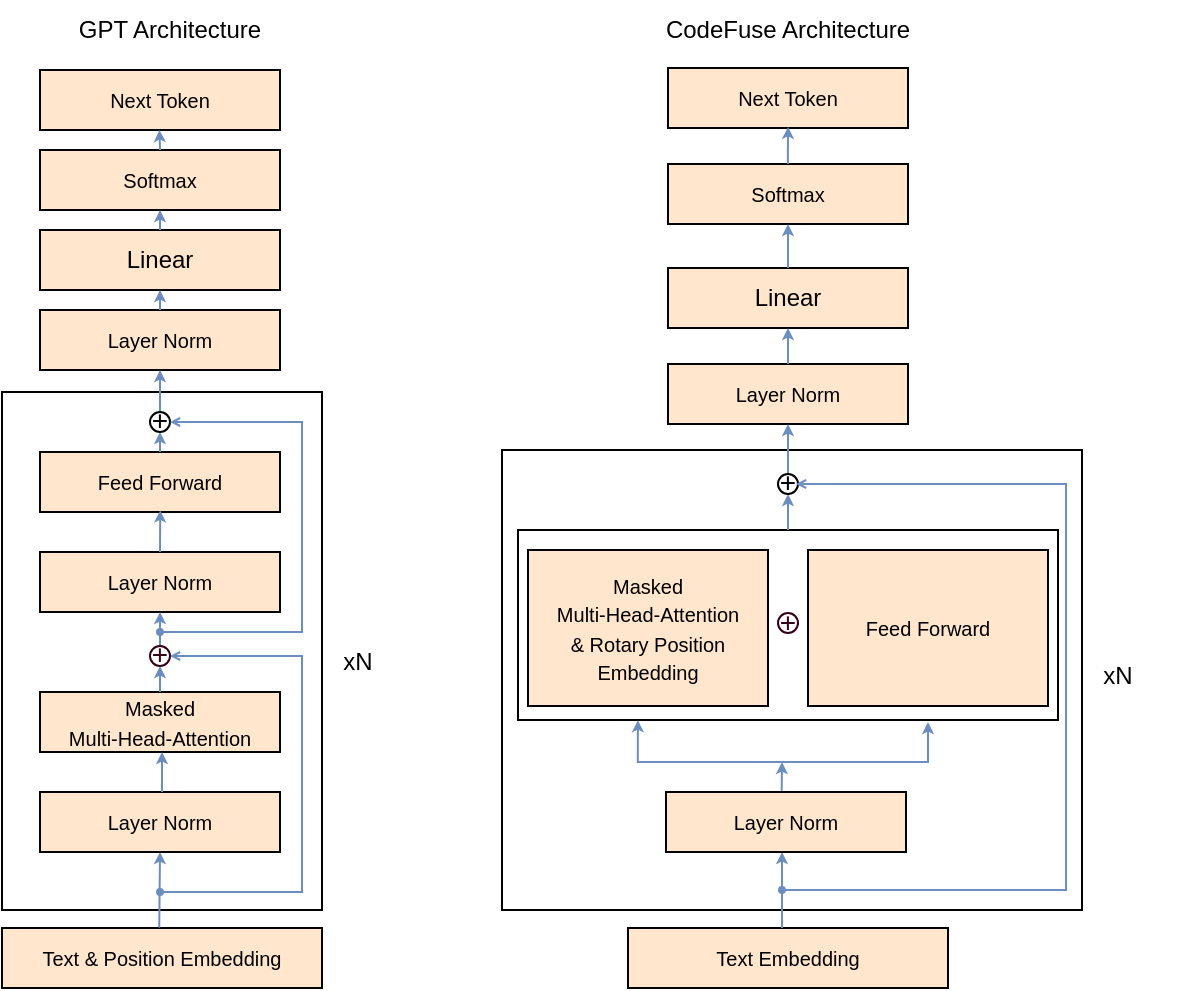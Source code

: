 <mxfile version="22.0.0" type="github">
  <diagram name="第 1 页" id="Tiiec9Cx-mdd2GHOtb4F">
    <mxGraphModel dx="954" dy="616" grid="1" gridSize="10" guides="1" tooltips="1" connect="1" arrows="1" fold="1" page="1" pageScale="1" pageWidth="827" pageHeight="1169" math="0" shadow="0">
      <root>
        <mxCell id="0" />
        <mxCell id="1" parent="0" />
        <mxCell id="jCzD_8xTruMLZSJ5UP8o-84" value="" style="rounded=0;whiteSpace=wrap;html=1;" parent="1" vertex="1">
          <mxGeometry x="280" y="370" width="290" height="230" as="geometry" />
        </mxCell>
        <mxCell id="jCzD_8xTruMLZSJ5UP8o-81" value="" style="rounded=0;whiteSpace=wrap;html=1;" parent="1" vertex="1">
          <mxGeometry x="288" y="410" width="270" height="95" as="geometry" />
        </mxCell>
        <mxCell id="jCzD_8xTruMLZSJ5UP8o-11" value="" style="rounded=0;whiteSpace=wrap;html=1;" parent="1" vertex="1">
          <mxGeometry x="30" y="341" width="160" height="259" as="geometry" />
        </mxCell>
        <mxCell id="jCzD_8xTruMLZSJ5UP8o-2" value="&lt;font style=&quot;font-size: 10px;&quot;&gt;Text &amp;amp; Position Embedding&lt;/font&gt;" style="rounded=0;whiteSpace=wrap;html=1;fillColor=#ffe6cc;strokeColor=default;" parent="1" vertex="1">
          <mxGeometry x="30" y="609" width="160" height="30" as="geometry" />
        </mxCell>
        <mxCell id="jCzD_8xTruMLZSJ5UP8o-7" value="" style="endArrow=classic;html=1;rounded=0;entryX=0.5;entryY=1;entryDx=0;entryDy=0;exitX=0.427;exitY=-0.073;exitDx=0;exitDy=0;exitPerimeter=0;endSize=3;fillColor=#dae8fc;strokeColor=#6c8ebf;" parent="1" target="jCzD_8xTruMLZSJ5UP8o-14" edge="1">
          <mxGeometry width="50" height="50" relative="1" as="geometry">
            <mxPoint x="108.62" y="608.81" as="sourcePoint" />
            <mxPoint x="219" y="516" as="targetPoint" />
          </mxGeometry>
        </mxCell>
        <mxCell id="jCzD_8xTruMLZSJ5UP8o-14" value="&lt;span style=&quot;font-size: 10px;&quot;&gt;Layer Norm&lt;/span&gt;" style="rounded=0;whiteSpace=wrap;html=1;fillColor=#ffe6cc;strokeColor=default;" parent="1" vertex="1">
          <mxGeometry x="49" y="541" width="120" height="30" as="geometry" />
        </mxCell>
        <mxCell id="jCzD_8xTruMLZSJ5UP8o-15" value="&lt;span style=&quot;font-size: 10px;&quot;&gt;Masked &lt;br&gt;Multi-Head-Attention&lt;/span&gt;" style="rounded=0;whiteSpace=wrap;html=1;fillColor=#ffe6cc;strokeColor=default;" parent="1" vertex="1">
          <mxGeometry x="49" y="491" width="120" height="30" as="geometry" />
        </mxCell>
        <mxCell id="jCzD_8xTruMLZSJ5UP8o-16" value="&lt;span style=&quot;font-size: 10px;&quot;&gt;Layer Norm&lt;/span&gt;" style="rounded=0;whiteSpace=wrap;html=1;fillColor=#ffe6cc;strokeColor=default;" parent="1" vertex="1">
          <mxGeometry x="49" y="421" width="120" height="30" as="geometry" />
        </mxCell>
        <mxCell id="jCzD_8xTruMLZSJ5UP8o-17" value="&lt;span style=&quot;font-size: 10px;&quot;&gt;Feed Forward&lt;br&gt;&lt;/span&gt;" style="rounded=0;whiteSpace=wrap;html=1;fillColor=#ffe6cc;strokeColor=default;" parent="1" vertex="1">
          <mxGeometry x="49" y="371" width="120" height="30" as="geometry" />
        </mxCell>
        <mxCell id="jCzD_8xTruMLZSJ5UP8o-18" value="&lt;span style=&quot;font-size: 10px;&quot;&gt;Layer Norm&lt;br&gt;&lt;/span&gt;" style="rounded=0;whiteSpace=wrap;html=1;fillColor=#ffe6cc;strokeColor=default;" parent="1" vertex="1">
          <mxGeometry x="49" y="300" width="120" height="30" as="geometry" />
        </mxCell>
        <mxCell id="jCzD_8xTruMLZSJ5UP8o-19" value="Linear&lt;span style=&quot;color: rgba(0, 0, 0, 0); font-family: monospace; font-size: 0px; text-align: start;&quot;&gt;%3CmxGraphModel%3E%3Croot%3E%3CmxCell%20id%3D%220%22%2F%3E%3CmxCell%20id%3D%221%22%20parent%3D%220%22%2F%3E%3CmxCell%20id%3D%222%22%20value%3D%22%26lt%3Bspan%20style%3D%26quot%3Bfont-size%3A%2010px%3B%26quot%3B%26gt%3BMasked%20%26lt%3Bbr%26gt%3BMulti-Head-Attention%26lt%3B%2Fspan%26gt%3B%22%20style%3D%22rounded%3D0%3BwhiteSpace%3Dwrap%3Bhtml%3D1%3BfillColor%3D%23ffe6cc%3BstrokeColor%3Dnone%3B%22%20vertex%3D%221%22%20parent%3D%221%22%3E%3CmxGeometry%20x%3D%22279%22%20y%3D%22500%22%20width%3D%22120%22%20height%3D%2230%22%20as%3D%22geometry%22%2F%3E%3C%2FmxCell%3E%3C%2Froot%3E%3C%2FmxGraphModel%3E&lt;/span&gt;&lt;span style=&quot;font-size: 10px;&quot;&gt;&lt;br&gt;&lt;/span&gt;" style="rounded=0;whiteSpace=wrap;html=1;fillColor=#ffe6cc;strokeColor=default;" parent="1" vertex="1">
          <mxGeometry x="49" y="260" width="120" height="30" as="geometry" />
        </mxCell>
        <mxCell id="jCzD_8xTruMLZSJ5UP8o-20" value="&lt;span style=&quot;font-size: 10px;&quot;&gt;Softmax&lt;br&gt;&lt;/span&gt;" style="rounded=0;whiteSpace=wrap;html=1;fillColor=#ffe6cc;strokeColor=default;" parent="1" vertex="1">
          <mxGeometry x="49" y="220" width="120" height="30" as="geometry" />
        </mxCell>
        <mxCell id="jCzD_8xTruMLZSJ5UP8o-21" value="&lt;span style=&quot;font-size: 10px;&quot;&gt;Next Token&lt;br&gt;&lt;/span&gt;" style="rounded=0;whiteSpace=wrap;html=1;fillColor=#ffe6cc;strokeColor=default;" parent="1" vertex="1">
          <mxGeometry x="49" y="180" width="120" height="30" as="geometry" />
        </mxCell>
        <mxCell id="jCzD_8xTruMLZSJ5UP8o-22" value="" style="endArrow=open;startArrow=oval;endFill=0;startFill=1;endSize=3;startSize=3;html=1;rounded=0;edgeStyle=orthogonalEdgeStyle;entryX=1;entryY=0.5;entryDx=0;entryDy=0;fillColor=#dae8fc;strokeColor=#6c8ebf;" parent="1" target="jCzD_8xTruMLZSJ5UP8o-25" edge="1">
          <mxGeometry width="160" relative="1" as="geometry">
            <mxPoint x="109" y="591" as="sourcePoint" />
            <mxPoint x="190" y="471" as="targetPoint" />
            <Array as="points">
              <mxPoint x="180" y="591" />
              <mxPoint x="180" y="473" />
            </Array>
          </mxGeometry>
        </mxCell>
        <mxCell id="jCzD_8xTruMLZSJ5UP8o-23" value="" style="endArrow=classic;html=1;rounded=0;entryX=0.5;entryY=1;entryDx=0;entryDy=0;endSize=3;fillColor=#dae8fc;strokeColor=#6c8ebf;" parent="1" edge="1">
          <mxGeometry width="50" height="50" relative="1" as="geometry">
            <mxPoint x="110" y="541" as="sourcePoint" />
            <mxPoint x="110" y="521" as="targetPoint" />
          </mxGeometry>
        </mxCell>
        <mxCell id="jCzD_8xTruMLZSJ5UP8o-24" value="" style="endArrow=classic;html=1;rounded=0;entryX=0.5;entryY=1;entryDx=0;entryDy=0;exitX=0.5;exitY=0;exitDx=0;exitDy=0;endSize=3;fillColor=#dae8fc;strokeColor=#6c8ebf;" parent="1" source="jCzD_8xTruMLZSJ5UP8o-25" target="jCzD_8xTruMLZSJ5UP8o-16" edge="1">
          <mxGeometry width="50" height="50" relative="1" as="geometry">
            <mxPoint x="110" y="491" as="sourcePoint" />
            <mxPoint x="109.6" y="451" as="targetPoint" />
          </mxGeometry>
        </mxCell>
        <mxCell id="jCzD_8xTruMLZSJ5UP8o-27" value="" style="endArrow=classic;html=1;rounded=0;entryX=0.5;entryY=1;entryDx=0;entryDy=0;exitX=0.5;exitY=0;exitDx=0;exitDy=0;endSize=3;fillColor=#dae8fc;strokeColor=#6c8ebf;" parent="1" source="jCzD_8xTruMLZSJ5UP8o-15" target="jCzD_8xTruMLZSJ5UP8o-25" edge="1">
          <mxGeometry width="50" height="50" relative="1" as="geometry">
            <mxPoint x="109" y="491" as="sourcePoint" />
            <mxPoint x="109" y="451" as="targetPoint" />
          </mxGeometry>
        </mxCell>
        <mxCell id="jCzD_8xTruMLZSJ5UP8o-25" value="&lt;font color=&quot;#33001a&quot; style=&quot;font-size: 14px;&quot; face=&quot;Courier New&quot;&gt;+&lt;/font&gt;" style="ellipse;whiteSpace=wrap;html=1;aspect=fixed;fillColor=none;strokeColor=#33001A;" parent="1" vertex="1">
          <mxGeometry x="104" y="468" width="10" height="10" as="geometry" />
        </mxCell>
        <mxCell id="jCzD_8xTruMLZSJ5UP8o-28" value="" style="endArrow=classic;html=1;rounded=0;entryX=0.501;entryY=0.973;entryDx=0;entryDy=0;entryPerimeter=0;endSize=3;fillColor=#dae8fc;strokeColor=#6c8ebf;" parent="1" edge="1">
          <mxGeometry width="50" height="50" relative="1" as="geometry">
            <mxPoint x="109" y="421" as="sourcePoint" />
            <mxPoint x="109.12" y="400.19" as="targetPoint" />
          </mxGeometry>
        </mxCell>
        <mxCell id="jCzD_8xTruMLZSJ5UP8o-30" value="" style="endArrow=classic;html=1;rounded=0;entryX=0.5;entryY=1;entryDx=0;entryDy=0;endSize=3;fillColor=#dae8fc;strokeColor=#6c8ebf;" parent="1" source="jCzD_8xTruMLZSJ5UP8o-31" target="jCzD_8xTruMLZSJ5UP8o-18" edge="1">
          <mxGeometry width="50" height="50" relative="1" as="geometry">
            <mxPoint x="108.73" y="372" as="sourcePoint" />
            <mxPoint x="108.73" y="351" as="targetPoint" />
          </mxGeometry>
        </mxCell>
        <mxCell id="jCzD_8xTruMLZSJ5UP8o-32" value="" style="endArrow=classic;html=1;rounded=0;entryX=0.5;entryY=1;entryDx=0;entryDy=0;endSize=3;fillColor=#dae8fc;strokeColor=#6c8ebf;" parent="1" target="jCzD_8xTruMLZSJ5UP8o-31" edge="1">
          <mxGeometry width="50" height="50" relative="1" as="geometry">
            <mxPoint x="109" y="371" as="sourcePoint" />
            <mxPoint x="109" y="341" as="targetPoint" />
          </mxGeometry>
        </mxCell>
        <mxCell id="jCzD_8xTruMLZSJ5UP8o-31" value="&lt;font style=&quot;font-size: 14px;&quot; face=&quot;Courier New&quot;&gt;+&lt;/font&gt;" style="ellipse;whiteSpace=wrap;html=1;aspect=fixed;fillColor=none;strokeColor=default;" parent="1" vertex="1">
          <mxGeometry x="104" y="351" width="10" height="10" as="geometry" />
        </mxCell>
        <mxCell id="jCzD_8xTruMLZSJ5UP8o-33" value="" style="endArrow=classic;html=1;rounded=0;entryX=0.5;entryY=1;entryDx=0;entryDy=0;endSize=3;fillColor=#dae8fc;strokeColor=#6c8ebf;" parent="1" target="jCzD_8xTruMLZSJ5UP8o-19" edge="1">
          <mxGeometry width="50" height="50" relative="1" as="geometry">
            <mxPoint x="109" y="300" as="sourcePoint" />
            <mxPoint x="108.73" y="290" as="targetPoint" />
          </mxGeometry>
        </mxCell>
        <mxCell id="jCzD_8xTruMLZSJ5UP8o-34" value="" style="endArrow=classic;html=1;rounded=0;endSize=3;fillColor=#dae8fc;strokeColor=#6c8ebf;" parent="1" edge="1">
          <mxGeometry width="50" height="50" relative="1" as="geometry">
            <mxPoint x="109" y="260" as="sourcePoint" />
            <mxPoint x="109" y="250" as="targetPoint" />
          </mxGeometry>
        </mxCell>
        <mxCell id="jCzD_8xTruMLZSJ5UP8o-35" value="" style="endArrow=classic;html=1;rounded=0;entryX=0.501;entryY=0.973;entryDx=0;entryDy=0;entryPerimeter=0;endSize=3;fillColor=#dae8fc;strokeColor=#6c8ebf;" parent="1" edge="1">
          <mxGeometry width="50" height="50" relative="1" as="geometry">
            <mxPoint x="109" y="220" as="sourcePoint" />
            <mxPoint x="108.73" y="210" as="targetPoint" />
          </mxGeometry>
        </mxCell>
        <mxCell id="jCzD_8xTruMLZSJ5UP8o-36" value="" style="endArrow=open;startArrow=oval;endFill=0;startFill=1;endSize=3;startSize=3;html=1;rounded=0;edgeStyle=orthogonalEdgeStyle;entryX=1;entryY=0.5;entryDx=0;entryDy=0;fillColor=#dae8fc;strokeColor=#6c8ebf;" parent="1" target="jCzD_8xTruMLZSJ5UP8o-31" edge="1">
          <mxGeometry width="160" relative="1" as="geometry">
            <mxPoint x="109" y="461" as="sourcePoint" />
            <mxPoint x="114" y="343" as="targetPoint" />
            <Array as="points">
              <mxPoint x="180" y="461" />
              <mxPoint x="180" y="356" />
            </Array>
          </mxGeometry>
        </mxCell>
        <mxCell id="jCzD_8xTruMLZSJ5UP8o-38" value="xN" style="text;strokeColor=none;align=center;fillColor=none;html=1;verticalAlign=middle;whiteSpace=wrap;rounded=0;" parent="1" vertex="1">
          <mxGeometry x="178" y="461" width="60" height="30" as="geometry" />
        </mxCell>
        <mxCell id="jCzD_8xTruMLZSJ5UP8o-40" value="GPT Architecture" style="text;strokeColor=none;align=center;fillColor=none;html=1;verticalAlign=middle;whiteSpace=wrap;rounded=0;" parent="1" vertex="1">
          <mxGeometry x="59" y="145" width="110" height="30" as="geometry" />
        </mxCell>
        <mxCell id="jCzD_8xTruMLZSJ5UP8o-42" value="&lt;font style=&quot;font-size: 10px;&quot;&gt;Text Embedding&lt;/font&gt;" style="rounded=0;whiteSpace=wrap;html=1;fillColor=#ffe6cc;strokeColor=default;" parent="1" vertex="1">
          <mxGeometry x="343" y="609" width="160" height="30" as="geometry" />
        </mxCell>
        <mxCell id="jCzD_8xTruMLZSJ5UP8o-43" value="" style="endArrow=classic;html=1;rounded=0;entryX=0.5;entryY=1;entryDx=0;entryDy=0;endSize=3;fillColor=#dae8fc;strokeColor=#6c8ebf;" parent="1" edge="1">
          <mxGeometry width="50" height="50" relative="1" as="geometry">
            <mxPoint x="420" y="609" as="sourcePoint" />
            <mxPoint x="420" y="571" as="targetPoint" />
          </mxGeometry>
        </mxCell>
        <mxCell id="jCzD_8xTruMLZSJ5UP8o-44" value="&lt;span style=&quot;font-size: 10px;&quot;&gt;Layer Norm&lt;/span&gt;" style="rounded=0;whiteSpace=wrap;html=1;fillColor=#ffe6cc;strokeColor=default;" parent="1" vertex="1">
          <mxGeometry x="362" y="541" width="120" height="30" as="geometry" />
        </mxCell>
        <mxCell id="jCzD_8xTruMLZSJ5UP8o-49" value="&lt;span style=&quot;font-size: 10px;&quot;&gt;Layer Norm&lt;br&gt;&lt;/span&gt;" style="rounded=0;whiteSpace=wrap;html=1;fillColor=#ffe6cc;strokeColor=default;" parent="1" vertex="1">
          <mxGeometry x="363" y="327" width="120" height="30" as="geometry" />
        </mxCell>
        <mxCell id="jCzD_8xTruMLZSJ5UP8o-50" value="Linear&lt;span style=&quot;color: rgba(0, 0, 0, 0); font-family: monospace; font-size: 0px; text-align: start;&quot;&gt;%3CmxGraphModel%3E%3Croot%3E%3CmxCell%20id%3D%220%22%2F%3E%3CmxCell%20id%3D%221%22%20parent%3D%220%22%2F%3E%3CmxCell%20id%3D%222%22%20value%3D%22%26lt%3Bspan%20style%3D%26quot%3Bfont-size%3A%2010px%3B%26quot%3B%26gt%3BMasked%20%26lt%3Bbr%26gt%3BMulti-Head-Attention%26lt%3B%2Fspan%26gt%3B%22%20style%3D%22rounded%3D0%3BwhiteSpace%3Dwrap%3Bhtml%3D1%3BfillColor%3D%23ffe6cc%3BstrokeColor%3Dnone%3B%22%20vertex%3D%221%22%20parent%3D%221%22%3E%3CmxGeometry%20x%3D%22279%22%20y%3D%22500%22%20width%3D%22120%22%20height%3D%2230%22%20as%3D%22geometry%22%2F%3E%3C%2FmxCell%3E%3C%2Froot%3E%3C%2FmxGraphModel%3E&lt;/span&gt;&lt;span style=&quot;font-size: 10px;&quot;&gt;&lt;br&gt;&lt;/span&gt;" style="rounded=0;whiteSpace=wrap;html=1;fillColor=#ffe6cc;strokeColor=default;" parent="1" vertex="1">
          <mxGeometry x="363" y="279" width="120" height="30" as="geometry" />
        </mxCell>
        <mxCell id="jCzD_8xTruMLZSJ5UP8o-51" value="&lt;span style=&quot;font-size: 10px;&quot;&gt;Softmax&lt;br&gt;&lt;/span&gt;" style="rounded=0;whiteSpace=wrap;html=1;fillColor=#ffe6cc;strokeColor=default;" parent="1" vertex="1">
          <mxGeometry x="363" y="227" width="120" height="30" as="geometry" />
        </mxCell>
        <mxCell id="jCzD_8xTruMLZSJ5UP8o-52" value="&lt;span style=&quot;font-size: 10px;&quot;&gt;Next Token&lt;br&gt;&lt;/span&gt;" style="rounded=0;whiteSpace=wrap;html=1;fillColor=#ffe6cc;strokeColor=default;" parent="1" vertex="1">
          <mxGeometry x="363" y="179" width="120" height="30" as="geometry" />
        </mxCell>
        <mxCell id="jCzD_8xTruMLZSJ5UP8o-59" value="" style="endArrow=classic;html=1;rounded=0;entryX=0.5;entryY=1;entryDx=0;entryDy=0;endSize=3;fillColor=#dae8fc;strokeColor=#6c8ebf;" parent="1" source="jCzD_8xTruMLZSJ5UP8o-61" target="jCzD_8xTruMLZSJ5UP8o-49" edge="1">
          <mxGeometry width="50" height="50" relative="1" as="geometry">
            <mxPoint x="422.73" y="412" as="sourcePoint" />
            <mxPoint x="422.73" y="391" as="targetPoint" />
          </mxGeometry>
        </mxCell>
        <mxCell id="jCzD_8xTruMLZSJ5UP8o-60" value="" style="endArrow=classic;html=1;rounded=0;entryX=0.5;entryY=1;entryDx=0;entryDy=0;endSize=3;exitX=0.5;exitY=0;exitDx=0;exitDy=0;fillColor=#dae8fc;strokeColor=#6c8ebf;" parent="1" source="jCzD_8xTruMLZSJ5UP8o-81" target="jCzD_8xTruMLZSJ5UP8o-61" edge="1">
          <mxGeometry width="50" height="50" relative="1" as="geometry">
            <mxPoint x="423" y="411" as="sourcePoint" />
            <mxPoint x="423" y="381" as="targetPoint" />
          </mxGeometry>
        </mxCell>
        <mxCell id="jCzD_8xTruMLZSJ5UP8o-61" value="&lt;font style=&quot;font-size: 14px;&quot; face=&quot;Courier New&quot;&gt;+&lt;/font&gt;" style="ellipse;whiteSpace=wrap;html=1;aspect=fixed;fillColor=none;strokeColor=default;" parent="1" vertex="1">
          <mxGeometry x="418" y="382" width="10" height="10" as="geometry" />
        </mxCell>
        <mxCell id="jCzD_8xTruMLZSJ5UP8o-62" value="" style="endArrow=classic;html=1;rounded=0;entryX=0.5;entryY=1;entryDx=0;entryDy=0;endSize=3;fillColor=#dae8fc;strokeColor=#6c8ebf;exitX=0.5;exitY=0;exitDx=0;exitDy=0;" parent="1" source="jCzD_8xTruMLZSJ5UP8o-49" target="jCzD_8xTruMLZSJ5UP8o-50" edge="1">
          <mxGeometry width="50" height="50" relative="1" as="geometry">
            <mxPoint x="423" y="340" as="sourcePoint" />
            <mxPoint x="422.73" y="330" as="targetPoint" />
          </mxGeometry>
        </mxCell>
        <mxCell id="jCzD_8xTruMLZSJ5UP8o-63" value="" style="endArrow=classic;html=1;rounded=0;endSize=3;fillColor=#dae8fc;strokeColor=#6c8ebf;entryX=0.5;entryY=1;entryDx=0;entryDy=0;exitX=0.5;exitY=0;exitDx=0;exitDy=0;" parent="1" edge="1" target="jCzD_8xTruMLZSJ5UP8o-51" source="jCzD_8xTruMLZSJ5UP8o-50">
          <mxGeometry width="50" height="50" relative="1" as="geometry">
            <mxPoint x="423" y="300" as="sourcePoint" />
            <mxPoint x="423" y="290" as="targetPoint" />
          </mxGeometry>
        </mxCell>
        <mxCell id="jCzD_8xTruMLZSJ5UP8o-64" value="" style="endArrow=classic;html=1;rounded=0;endSize=3;fillColor=#dae8fc;strokeColor=#6c8ebf;exitX=0.475;exitY=-0.004;exitDx=0;exitDy=0;entryX=0.476;entryY=0.978;entryDx=0;entryDy=0;entryPerimeter=0;exitPerimeter=0;" parent="1" edge="1">
          <mxGeometry width="50" height="50" relative="1" as="geometry">
            <mxPoint x="422.94" y="227" as="sourcePoint" />
            <mxPoint x="423.06" y="208.46" as="targetPoint" />
            <Array as="points">
              <mxPoint x="422.94" y="220.12" />
            </Array>
          </mxGeometry>
        </mxCell>
        <mxCell id="jCzD_8xTruMLZSJ5UP8o-66" value="xN" style="text;strokeColor=none;align=center;fillColor=none;html=1;verticalAlign=middle;whiteSpace=wrap;rounded=0;" parent="1" vertex="1">
          <mxGeometry x="558" y="468" width="60" height="30" as="geometry" />
        </mxCell>
        <mxCell id="jCzD_8xTruMLZSJ5UP8o-67" value="CodeFuse Architecture" style="text;strokeColor=none;align=center;fillColor=none;html=1;verticalAlign=middle;whiteSpace=wrap;rounded=0;" parent="1" vertex="1">
          <mxGeometry x="350" y="145" width="146" height="30" as="geometry" />
        </mxCell>
        <mxCell id="jCzD_8xTruMLZSJ5UP8o-70" value="&lt;span style=&quot;font-size: 10px;&quot;&gt;Masked &lt;br&gt;Multi-Head-Attention&lt;br&gt;&amp;amp; Rotary Position Embedding&lt;br&gt;&lt;/span&gt;" style="rounded=0;whiteSpace=wrap;html=1;fillColor=#ffe6cc;strokeColor=#000000;" parent="1" vertex="1">
          <mxGeometry x="293" y="420" width="120" height="78" as="geometry" />
        </mxCell>
        <mxCell id="jCzD_8xTruMLZSJ5UP8o-72" value="&lt;span style=&quot;font-size: 10px;&quot;&gt;Feed Forward&lt;br&gt;&lt;/span&gt;" style="rounded=0;whiteSpace=wrap;html=1;fillColor=#ffe6cc;strokeColor=default;" parent="1" vertex="1">
          <mxGeometry x="433" y="420" width="120" height="78" as="geometry" />
        </mxCell>
        <mxCell id="jCzD_8xTruMLZSJ5UP8o-73" value="" style="endArrow=classic;html=1;rounded=0;endSize=3;fillColor=#dae8fc;strokeColor=#6c8ebf;exitX=0.482;exitY=-0.02;exitDx=0;exitDy=0;exitPerimeter=0;" parent="1" edge="1" source="jCzD_8xTruMLZSJ5UP8o-44">
          <mxGeometry width="50" height="50" relative="1" as="geometry">
            <mxPoint x="420" y="540" as="sourcePoint" />
            <mxPoint x="420" y="526" as="targetPoint" />
          </mxGeometry>
        </mxCell>
        <mxCell id="jCzD_8xTruMLZSJ5UP8o-75" value="" style="endArrow=classic;startArrow=classic;html=1;rounded=0;endSize=3;startSize=3;edgeStyle=orthogonalEdgeStyle;entryX=0.5;entryY=1;entryDx=0;entryDy=0;exitX=0.222;exitY=1.001;exitDx=0;exitDy=0;exitPerimeter=0;fillColor=#dae8fc;strokeColor=#6c8ebf;" parent="1" source="jCzD_8xTruMLZSJ5UP8o-81" edge="1">
          <mxGeometry width="50" height="50" relative="1" as="geometry">
            <mxPoint x="347.72" y="508.708" as="sourcePoint" />
            <mxPoint x="493" y="506" as="targetPoint" />
            <Array as="points">
              <mxPoint x="348" y="526" />
              <mxPoint x="493" y="526" />
            </Array>
          </mxGeometry>
        </mxCell>
        <mxCell id="jCzD_8xTruMLZSJ5UP8o-76" value="&lt;font color=&quot;#33001a&quot; style=&quot;font-size: 14px;&quot; face=&quot;Courier New&quot;&gt;+&lt;/font&gt;" style="ellipse;whiteSpace=wrap;html=1;aspect=fixed;fillColor=none;strokeColor=#33001A;" parent="1" vertex="1">
          <mxGeometry x="418" y="451.5" width="10" height="10" as="geometry" />
        </mxCell>
        <mxCell id="jCzD_8xTruMLZSJ5UP8o-83" value="" style="endArrow=open;startArrow=oval;endFill=0;startFill=1;endSize=3;startSize=3;html=1;rounded=0;edgeStyle=orthogonalEdgeStyle;fillColor=#dae8fc;strokeColor=#6c8ebf;entryX=1;entryY=0.5;entryDx=0;entryDy=0;" parent="1" edge="1">
          <mxGeometry width="160" relative="1" as="geometry">
            <mxPoint x="420" y="590" as="sourcePoint" />
            <mxPoint x="427.0" y="387" as="targetPoint" />
            <Array as="points">
              <mxPoint x="562" y="590" />
              <mxPoint x="562" y="387" />
            </Array>
          </mxGeometry>
        </mxCell>
      </root>
    </mxGraphModel>
  </diagram>
</mxfile>
